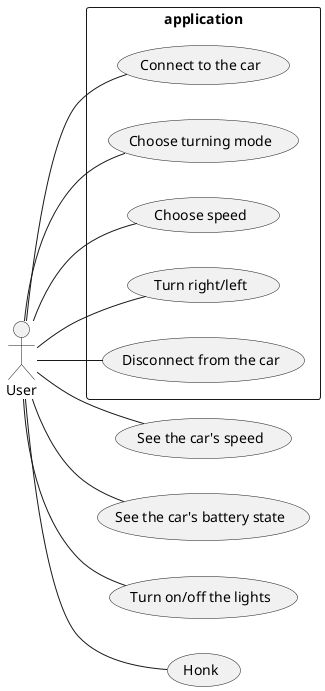 @startuml
left to right direction

Actor User

rectangle application{
User - (Connect to the car)
User - (Choose turning mode)
User - (Choose speed)
User - (Turn right/left)
User -- (Disconnect from the car)
}

User -- (See the car's speed)
User -- (See the car's battery state)
User -- (Turn on/off the lights)
User -- (Honk)
@enduml